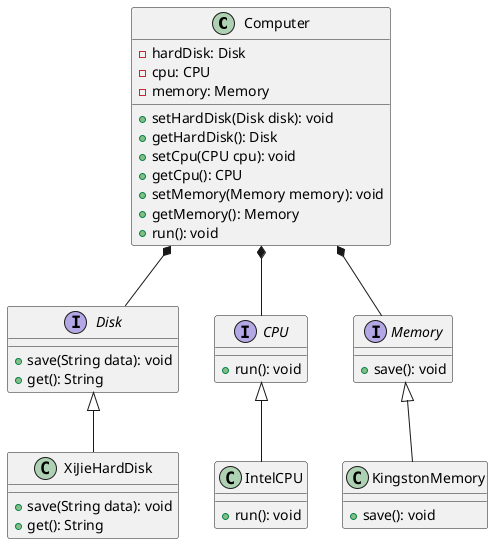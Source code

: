 @startuml
'https://plantuml.com/class-diagram
Computer *-- Disk
Computer *-- CPU
Computer *-- Memory
Disk <|-- XiJieHardDisk
CPU <|-- IntelCPU
Memory <|-- KingstonMemory


class Computer {
    - hardDisk: Disk
    - cpu: CPU
    - memory: Memory
    + setHardDisk(Disk disk): void
    + getHardDisk(): Disk
    + setCpu(CPU cpu): void
    + getCpu(): CPU
    + setMemory(Memory memory): void
    + getMemory(): Memory
    + run(): void
}

interface Disk {
    + save(String data): void
    + get(): String
}

interface CPU {
    + run(): void
}

interface Memory {
    + save(): void
}


class XiJieHardDisk {
    + save(String data): void
    + get(): String
}

class IntelCPU {
    + run(): void
}

class KingstonMemory {
    + save(): void
}

@enduml